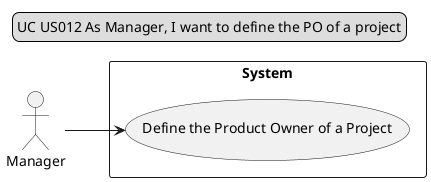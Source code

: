 @startuml

legend top
UC US012 As Manager, I want to define the PO of a project
end legend
left to right direction
actor "Manager"
rectangle System {
    "Manager" --> (Define the Product Owner of a Project)
}

@enduml